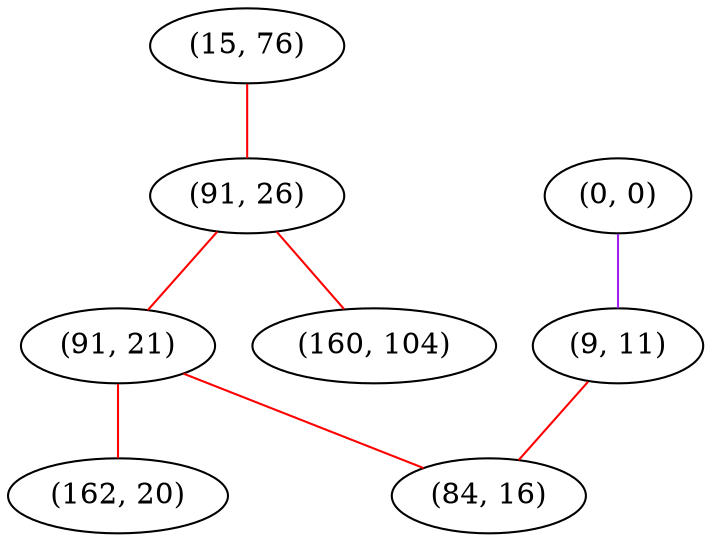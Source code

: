 graph "" {
"(15, 76)";
"(91, 26)";
"(0, 0)";
"(91, 21)";
"(162, 20)";
"(9, 11)";
"(160, 104)";
"(84, 16)";
"(15, 76)" -- "(91, 26)"  [color=red, key=0, weight=1];
"(91, 26)" -- "(160, 104)"  [color=red, key=0, weight=1];
"(91, 26)" -- "(91, 21)"  [color=red, key=0, weight=1];
"(0, 0)" -- "(9, 11)"  [color=purple, key=0, weight=4];
"(91, 21)" -- "(162, 20)"  [color=red, key=0, weight=1];
"(91, 21)" -- "(84, 16)"  [color=red, key=0, weight=1];
"(9, 11)" -- "(84, 16)"  [color=red, key=0, weight=1];
}
